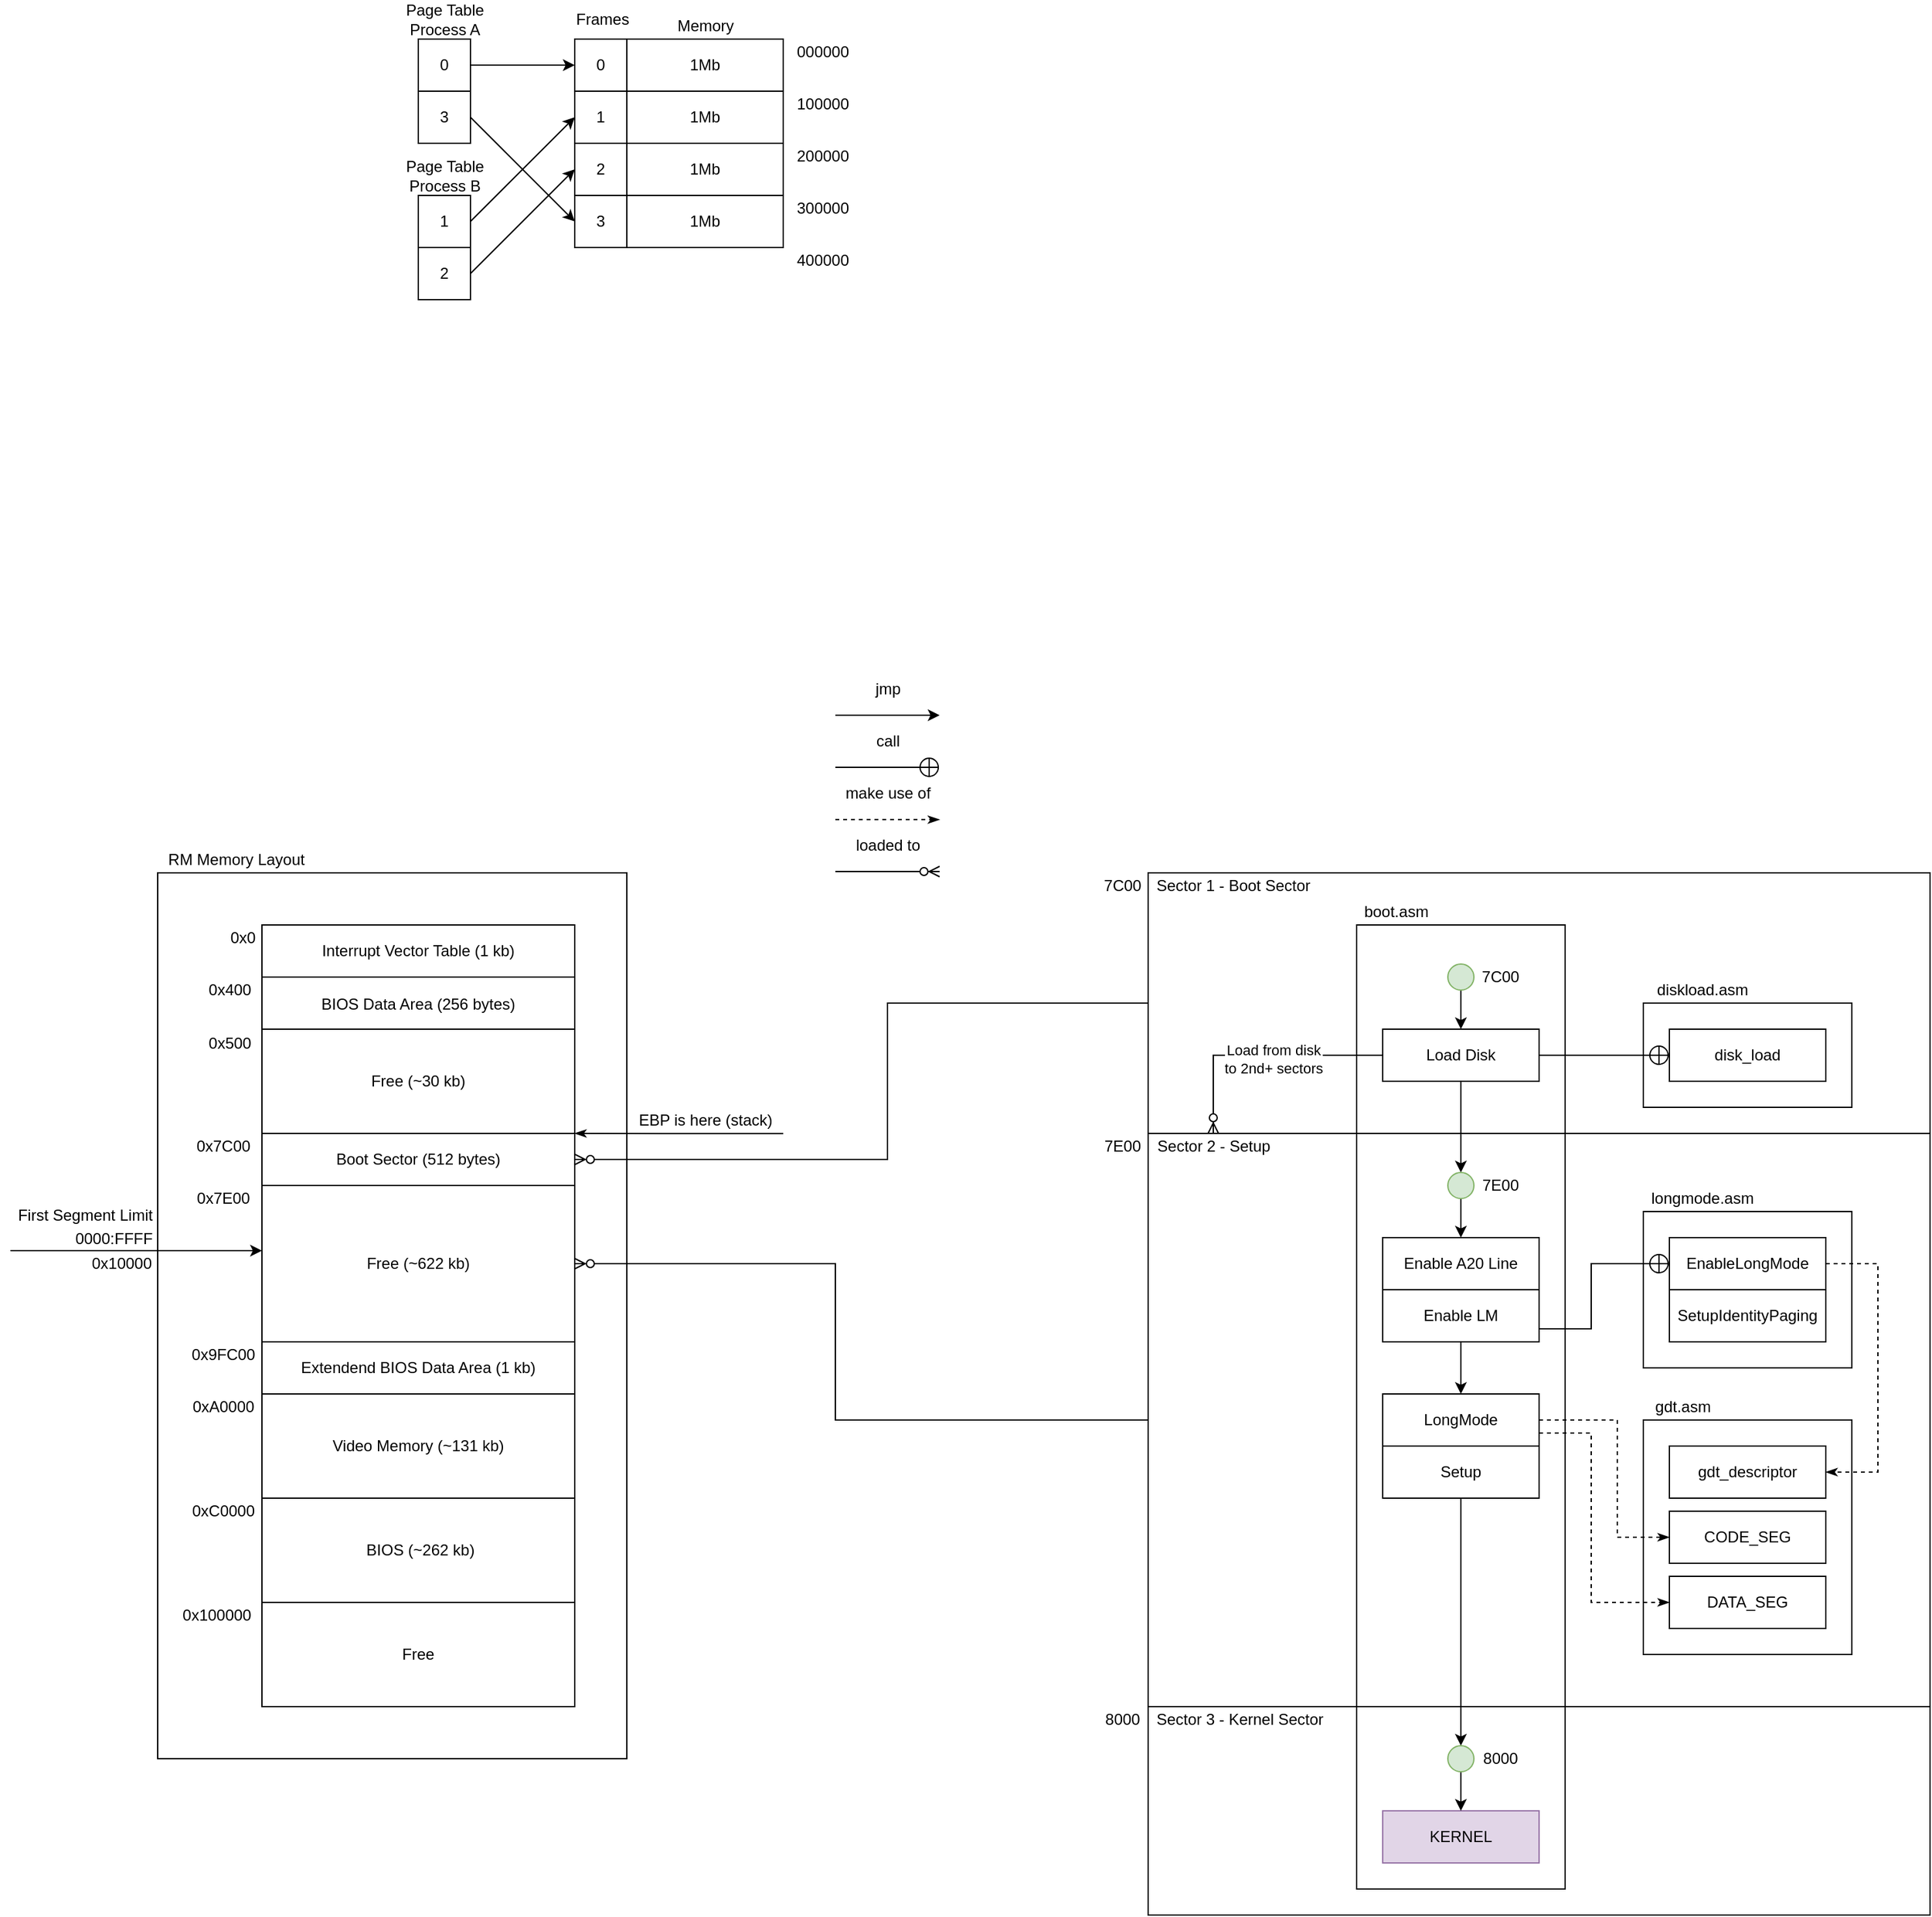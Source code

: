 <mxfile version="13.6.5">
    <diagram id="izmF_bscHp4DHaRj6V_l" name="Page-1">
        <mxGraphModel dx="2512" dy="1630" grid="1" gridSize="10" guides="1" tooltips="1" connect="1" arrows="1" fold="1" page="0" pageScale="1" pageWidth="850" pageHeight="1100" math="0" shadow="0">
            <root>
                <mxCell id="0"/>
                <mxCell id="1" parent="0"/>
                <mxCell id="169" value="" style="whiteSpace=wrap;html=1;fillColor=none;" parent="1" vertex="1">
                    <mxGeometry x="-120" y="520" width="600" height="160" as="geometry"/>
                </mxCell>
                <mxCell id="137" style="rounded=0;orthogonalLoop=1;jettySize=auto;html=1;exitX=0;exitY=0.5;exitDx=0;exitDy=0;entryX=1;entryY=0.5;entryDx=0;entryDy=0;endArrow=ERzeroToMany;endFill=1;edgeStyle=orthogonalEdgeStyle;" parent="1" source="62" target="114" edge="1">
                    <mxGeometry relative="1" as="geometry">
                        <Array as="points">
                            <mxPoint x="-360" y="300"/>
                            <mxPoint x="-360" y="180"/>
                        </Array>
                    </mxGeometry>
                </mxCell>
                <mxCell id="62" value="" style="whiteSpace=wrap;html=1;fillColor=none;" parent="1" vertex="1">
                    <mxGeometry x="-120" y="80" width="600" height="440" as="geometry"/>
                </mxCell>
                <mxCell id="132" style="rounded=0;orthogonalLoop=1;jettySize=auto;html=1;exitX=0;exitY=0.5;exitDx=0;exitDy=0;entryX=1;entryY=0.5;entryDx=0;entryDy=0;endArrow=ERzeroToMany;endFill=1;edgeStyle=orthogonalEdgeStyle;" parent="1" source="63" target="113" edge="1">
                    <mxGeometry relative="1" as="geometry">
                        <Array as="points">
                            <mxPoint x="-320" y="-20"/>
                            <mxPoint x="-320" y="100"/>
                        </Array>
                    </mxGeometry>
                </mxCell>
                <mxCell id="63" value="" style="whiteSpace=wrap;html=1;fillColor=none;" parent="1" vertex="1">
                    <mxGeometry x="-120" y="-120" width="600" height="200" as="geometry"/>
                </mxCell>
                <mxCell id="64" value="" style="whiteSpace=wrap;html=1;fillColor=none;" parent="1" vertex="1">
                    <mxGeometry x="40" y="-80" width="160" height="740" as="geometry"/>
                </mxCell>
                <mxCell id="65" value="boot.asm" style="text;html=1;align=center;verticalAlign=middle;resizable=0;points=[];autosize=1;" parent="1" vertex="1">
                    <mxGeometry x="40" y="-100" width="60" height="20" as="geometry"/>
                </mxCell>
                <mxCell id="66" style="edgeStyle=orthogonalEdgeStyle;rounded=0;orthogonalLoop=1;jettySize=auto;html=1;exitX=1;exitY=0.5;exitDx=0;exitDy=0;startArrow=none;startFill=0;endArrow=circlePlus;endFill=0;entryX=0;entryY=0.5;entryDx=0;entryDy=0;" parent="1" source="68" target="85" edge="1">
                    <mxGeometry relative="1" as="geometry"/>
                </mxCell>
                <mxCell id="107" style="edgeStyle=orthogonalEdgeStyle;rounded=0;orthogonalLoop=1;jettySize=auto;html=1;exitX=0;exitY=0.5;exitDx=0;exitDy=0;entryX=0.5;entryY=0;entryDx=0;entryDy=0;entryPerimeter=0;endArrow=ERzeroToMany;endFill=1;" parent="1" source="68" target="93" edge="1">
                    <mxGeometry relative="1" as="geometry"/>
                </mxCell>
                <mxCell id="108" value="Load from disk&lt;br&gt;to 2nd+ sectors" style="edgeLabel;html=1;align=center;verticalAlign=middle;resizable=0;points=[];" parent="107" vertex="1" connectable="0">
                    <mxGeometry x="-0.111" y="3" relative="1" as="geometry">
                        <mxPoint as="offset"/>
                    </mxGeometry>
                </mxCell>
                <mxCell id="207" style="edgeStyle=orthogonalEdgeStyle;rounded=0;orthogonalLoop=1;jettySize=auto;html=1;exitX=0.5;exitY=1;exitDx=0;exitDy=0;entryX=0.5;entryY=0;entryDx=0;entryDy=0;" parent="1" source="68" target="205" edge="1">
                    <mxGeometry relative="1" as="geometry"/>
                </mxCell>
                <mxCell id="68" value="Load Disk" style="whiteSpace=wrap;html=1;" parent="1" vertex="1">
                    <mxGeometry x="60" width="120" height="40" as="geometry"/>
                </mxCell>
                <mxCell id="81" value="KERNEL" style="whiteSpace=wrap;html=1;fillColor=#e1d5e7;strokeColor=#9673a6;" parent="1" vertex="1">
                    <mxGeometry x="60" y="600" width="120" height="40" as="geometry"/>
                </mxCell>
                <mxCell id="82" value="" style="group" parent="1" vertex="1" connectable="0">
                    <mxGeometry x="280" y="-40" width="160" height="120" as="geometry"/>
                </mxCell>
                <mxCell id="83" value="" style="whiteSpace=wrap;html=1;fillColor=none;" parent="82" vertex="1">
                    <mxGeometry x="-20" y="20" width="160" height="80" as="geometry"/>
                </mxCell>
                <mxCell id="84" value="diskload.asm" style="text;html=1;align=center;verticalAlign=middle;resizable=0;points=[];autosize=1;" parent="82" vertex="1">
                    <mxGeometry x="-20" width="90" height="20" as="geometry"/>
                </mxCell>
                <mxCell id="85" value="disk_load" style="whiteSpace=wrap;html=1;" parent="82" vertex="1">
                    <mxGeometry y="40" width="120" height="40" as="geometry"/>
                </mxCell>
                <mxCell id="92" value="Sector 1 - Boot Sector" style="text;html=1;align=center;verticalAlign=middle;resizable=0;points=[];autosize=1;" parent="1" vertex="1">
                    <mxGeometry x="-120" y="-120" width="130" height="20" as="geometry"/>
                </mxCell>
                <mxCell id="93" value="Sector 2 - Setup" style="text;html=1;align=center;verticalAlign=middle;resizable=0;points=[];autosize=1;" parent="1" vertex="1">
                    <mxGeometry x="-120" y="80" width="100" height="20" as="geometry"/>
                </mxCell>
                <mxCell id="163" style="edgeStyle=orthogonalEdgeStyle;rounded=0;orthogonalLoop=1;jettySize=auto;html=1;exitX=0.5;exitY=1;exitDx=0;exitDy=0;entryX=0.5;entryY=0;entryDx=0;entryDy=0;" parent="1" source="89" target="96" edge="1">
                    <mxGeometry relative="1" as="geometry"/>
                </mxCell>
                <mxCell id="165" style="edgeStyle=orthogonalEdgeStyle;rounded=0;orthogonalLoop=1;jettySize=auto;html=1;exitX=1;exitY=0.75;exitDx=0;exitDy=0;entryX=0;entryY=0.5;entryDx=0;entryDy=0;endFill=0;endArrow=circlePlus;startFill=0;" parent="1" source="89" target="157" edge="1">
                    <mxGeometry relative="1" as="geometry">
                        <Array as="points">
                            <mxPoint x="220" y="230"/>
                            <mxPoint x="220" y="180"/>
                            <mxPoint x="280" y="180"/>
                        </Array>
                    </mxGeometry>
                </mxCell>
                <mxCell id="89" value="Enable LM" style="whiteSpace=wrap;html=1;" parent="1" vertex="1">
                    <mxGeometry x="60" y="200" width="120" height="40" as="geometry"/>
                </mxCell>
                <mxCell id="74" value="" style="whiteSpace=wrap;html=1;fillColor=none;" parent="1" vertex="1">
                    <mxGeometry x="260" y="300" width="160" height="180" as="geometry"/>
                </mxCell>
                <mxCell id="75" value="gdt_descriptor" style="whiteSpace=wrap;html=1;" parent="1" vertex="1">
                    <mxGeometry x="280" y="320" width="120" height="40" as="geometry"/>
                </mxCell>
                <mxCell id="76" value="gdt.asm" style="text;html=1;align=center;verticalAlign=middle;resizable=0;points=[];autosize=1;" parent="1" vertex="1">
                    <mxGeometry x="260" y="280" width="60" height="20" as="geometry"/>
                </mxCell>
                <mxCell id="77" value="CODE_SEG" style="whiteSpace=wrap;html=1;" parent="1" vertex="1">
                    <mxGeometry x="280" y="370" width="120" height="40" as="geometry"/>
                </mxCell>
                <mxCell id="78" value="DATA_SEG" style="whiteSpace=wrap;html=1;" parent="1" vertex="1">
                    <mxGeometry x="280" y="420" width="120" height="40" as="geometry"/>
                </mxCell>
                <mxCell id="164" style="edgeStyle=orthogonalEdgeStyle;rounded=0;orthogonalLoop=1;jettySize=auto;html=1;exitX=1;exitY=0.5;exitDx=0;exitDy=0;entryX=0;entryY=0.5;entryDx=0;entryDy=0;dashed=1;endFill=1;endArrow=classicThin;" parent="1" source="96" target="77" edge="1">
                    <mxGeometry relative="1" as="geometry">
                        <Array as="points">
                            <mxPoint x="240" y="300"/>
                            <mxPoint x="240" y="390"/>
                        </Array>
                    </mxGeometry>
                </mxCell>
                <mxCell id="168" style="edgeStyle=orthogonalEdgeStyle;rounded=0;orthogonalLoop=1;jettySize=auto;html=1;exitX=1;exitY=0.75;exitDx=0;exitDy=0;entryX=0;entryY=0.5;entryDx=0;entryDy=0;dashed=1;endFill=1;endArrow=classicThin;" parent="1" source="96" target="78" edge="1">
                    <mxGeometry relative="1" as="geometry">
                        <Array as="points">
                            <mxPoint x="220" y="310"/>
                            <mxPoint x="220" y="440"/>
                        </Array>
                    </mxGeometry>
                </mxCell>
                <mxCell id="96" value="LongMode" style="whiteSpace=wrap;html=1;" parent="1" vertex="1">
                    <mxGeometry x="60" y="280" width="120" height="40" as="geometry"/>
                </mxCell>
                <mxCell id="103" style="edgeStyle=orthogonalEdgeStyle;rounded=0;orthogonalLoop=1;jettySize=auto;html=1;exitX=0.5;exitY=1;exitDx=0;exitDy=0;entryX=0.5;entryY=0;entryDx=0;entryDy=0;" parent="1" source="100" target="68" edge="1">
                    <mxGeometry relative="1" as="geometry"/>
                </mxCell>
                <mxCell id="100" value="" style="ellipse;whiteSpace=wrap;html=1;aspect=fixed;fillColor=#d5e8d4;strokeColor=#82b366;" parent="1" vertex="1">
                    <mxGeometry x="110" y="-50" width="20" height="20" as="geometry"/>
                </mxCell>
                <mxCell id="104" value="Enable A20 Line" style="whiteSpace=wrap;html=1;" parent="1" vertex="1">
                    <mxGeometry x="60" y="160" width="120" height="40" as="geometry"/>
                </mxCell>
                <mxCell id="39" style="edgeStyle=orthogonalEdgeStyle;rounded=0;orthogonalLoop=1;jettySize=auto;html=1;startArrow=none;startFill=0;endArrow=circlePlus;endFill=0;" parent="1" edge="1">
                    <mxGeometry relative="1" as="geometry">
                        <mxPoint x="-360" y="-201" as="sourcePoint"/>
                        <mxPoint x="-280" y="-201" as="targetPoint"/>
                    </mxGeometry>
                </mxCell>
                <mxCell id="40" value="call" style="text;html=1;align=center;verticalAlign=middle;resizable=0;points=[];autosize=1;" parent="1" vertex="1">
                    <mxGeometry x="-335" y="-231" width="30" height="20" as="geometry"/>
                </mxCell>
                <mxCell id="41" style="edgeStyle=orthogonalEdgeStyle;rounded=0;orthogonalLoop=1;jettySize=auto;html=1;startArrow=none;endArrow=classic;" parent="1" edge="1">
                    <mxGeometry relative="1" as="geometry">
                        <mxPoint x="-360" y="-241" as="sourcePoint"/>
                        <mxPoint x="-280" y="-241" as="targetPoint"/>
                    </mxGeometry>
                </mxCell>
                <mxCell id="42" value="jmp" style="text;html=1;align=center;verticalAlign=middle;resizable=0;points=[];autosize=1;" parent="1" vertex="1">
                    <mxGeometry x="-335" y="-271" width="30" height="20" as="geometry"/>
                </mxCell>
                <mxCell id="43" style="edgeStyle=orthogonalEdgeStyle;rounded=0;orthogonalLoop=1;jettySize=auto;html=1;startArrow=none;endArrow=classicThin;dashed=1;endFill=1;" parent="1" edge="1">
                    <mxGeometry relative="1" as="geometry">
                        <mxPoint x="-360" y="-160.82" as="sourcePoint"/>
                        <mxPoint x="-280" y="-160.82" as="targetPoint"/>
                    </mxGeometry>
                </mxCell>
                <mxCell id="44" value="make use of" style="text;html=1;align=center;verticalAlign=middle;resizable=0;points=[];autosize=1;" parent="1" vertex="1">
                    <mxGeometry x="-360" y="-190.82" width="80" height="20" as="geometry"/>
                </mxCell>
                <mxCell id="134" value="loaded to" style="text;html=1;align=center;verticalAlign=middle;resizable=0;points=[];autosize=1;" parent="1" vertex="1">
                    <mxGeometry x="-350" y="-151" width="60" height="20" as="geometry"/>
                </mxCell>
                <mxCell id="135" style="edgeStyle=orthogonalEdgeStyle;rounded=0;orthogonalLoop=1;jettySize=auto;html=1;startArrow=none;endArrow=ERzeroToMany;endFill=1;" parent="1" edge="1">
                    <mxGeometry relative="1" as="geometry">
                        <mxPoint x="-360.0" y="-121.0" as="sourcePoint"/>
                        <mxPoint x="-280.0" y="-121.0" as="targetPoint"/>
                    </mxGeometry>
                </mxCell>
                <mxCell id="138" value="" style="group" parent="1" vertex="1" connectable="0">
                    <mxGeometry x="-880" y="-140" width="360" height="700" as="geometry"/>
                </mxCell>
                <mxCell id="129" value="" style="rounded=0;whiteSpace=wrap;html=1;fillColor=none;" parent="138" vertex="1">
                    <mxGeometry y="20" width="360" height="680" as="geometry"/>
                </mxCell>
                <mxCell id="110" value="&lt;div&gt;Interrupt Vector Table (1 kb)&lt;/div&gt;" style="rounded=0;whiteSpace=wrap;html=1;" parent="138" vertex="1">
                    <mxGeometry x="80" y="60" width="240" height="40" as="geometry"/>
                </mxCell>
                <mxCell id="111" value="&lt;div&gt;BIOS Data Area (256 bytes)&lt;/div&gt;" style="rounded=0;whiteSpace=wrap;html=1;" parent="138" vertex="1">
                    <mxGeometry x="80" y="100" width="240" height="41" as="geometry"/>
                </mxCell>
                <mxCell id="112" value="Free (~30 kb)" style="rounded=0;whiteSpace=wrap;html=1;" parent="138" vertex="1">
                    <mxGeometry x="80" y="140" width="240" height="80" as="geometry"/>
                </mxCell>
                <mxCell id="113" value="&lt;div&gt;Boot Sector (512 bytes)&lt;/div&gt;" style="rounded=0;whiteSpace=wrap;html=1;" parent="138" vertex="1">
                    <mxGeometry x="80" y="220" width="240" height="40" as="geometry"/>
                </mxCell>
                <mxCell id="114" value="&lt;div&gt;Free (~622 kb)&lt;/div&gt;" style="rounded=0;whiteSpace=wrap;html=1;" parent="138" vertex="1">
                    <mxGeometry x="80" y="260" width="240" height="120" as="geometry"/>
                </mxCell>
                <mxCell id="115" value="&lt;div&gt;Extendend BIOS Data Area (1 kb)&lt;/div&gt;" style="rounded=0;whiteSpace=wrap;html=1;" parent="138" vertex="1">
                    <mxGeometry x="80" y="380" width="240" height="40" as="geometry"/>
                </mxCell>
                <mxCell id="117" value="&lt;div&gt;Video Memory (~131 kb)&lt;/div&gt;" style="rounded=0;whiteSpace=wrap;html=1;" parent="138" vertex="1">
                    <mxGeometry x="80" y="420" width="240" height="80" as="geometry"/>
                </mxCell>
                <mxCell id="118" value="&lt;div&gt;&amp;nbsp;BIOS (~262 kb)&lt;/div&gt;" style="rounded=0;whiteSpace=wrap;html=1;" parent="138" vertex="1">
                    <mxGeometry x="80" y="500" width="240" height="80" as="geometry"/>
                </mxCell>
                <mxCell id="119" value="&lt;div&gt;Free&lt;/div&gt;" style="rounded=0;whiteSpace=wrap;html=1;" parent="138" vertex="1">
                    <mxGeometry x="80" y="580" width="240" height="80" as="geometry"/>
                </mxCell>
                <mxCell id="120" value="0x0" style="text;html=1;align=center;verticalAlign=middle;resizable=0;points=[];autosize=1;" parent="138" vertex="1">
                    <mxGeometry x="50" y="60" width="30" height="20" as="geometry"/>
                </mxCell>
                <mxCell id="121" value="0x400" style="text;html=1;align=center;verticalAlign=middle;resizable=0;points=[];autosize=1;" parent="138" vertex="1">
                    <mxGeometry x="30" y="100" width="50" height="20" as="geometry"/>
                </mxCell>
                <mxCell id="122" value="0x500" style="text;html=1;align=center;verticalAlign=middle;resizable=0;points=[];autosize=1;" parent="138" vertex="1">
                    <mxGeometry x="30" y="141" width="50" height="20" as="geometry"/>
                </mxCell>
                <mxCell id="123" value="0x7C00" style="text;html=1;align=center;verticalAlign=middle;resizable=0;points=[];autosize=1;" parent="138" vertex="1">
                    <mxGeometry x="20" y="220" width="60" height="20" as="geometry"/>
                </mxCell>
                <mxCell id="124" value="0x7E00" style="text;html=1;align=center;verticalAlign=middle;resizable=0;points=[];autosize=1;" parent="138" vertex="1">
                    <mxGeometry x="20" y="260" width="60" height="20" as="geometry"/>
                </mxCell>
                <mxCell id="125" value="0x9FC00" style="text;html=1;align=center;verticalAlign=middle;resizable=0;points=[];autosize=1;" parent="138" vertex="1">
                    <mxGeometry x="20" y="380" width="60" height="20" as="geometry"/>
                </mxCell>
                <mxCell id="126" value="0xA0000" style="text;html=1;align=center;verticalAlign=middle;resizable=0;points=[];autosize=1;" parent="138" vertex="1">
                    <mxGeometry x="20" y="420" width="60" height="20" as="geometry"/>
                </mxCell>
                <mxCell id="127" value="0xC0000" style="text;html=1;align=center;verticalAlign=middle;resizable=0;points=[];autosize=1;" parent="138" vertex="1">
                    <mxGeometry x="20" y="500" width="60" height="20" as="geometry"/>
                </mxCell>
                <mxCell id="128" value="0x100000" style="text;html=1;align=center;verticalAlign=middle;resizable=0;points=[];autosize=1;" parent="138" vertex="1">
                    <mxGeometry x="10" y="580" width="70" height="20" as="geometry"/>
                </mxCell>
                <mxCell id="130" value="RM Memory Layout" style="text;html=1;align=center;verticalAlign=middle;resizable=0;points=[];autosize=1;" parent="138" vertex="1">
                    <mxGeometry width="120" height="20" as="geometry"/>
                </mxCell>
                <mxCell id="143" value="EBP is here (stack)" style="text;html=1;align=center;verticalAlign=middle;resizable=0;points=[];autosize=1;" parent="1" vertex="1">
                    <mxGeometry x="-520" y="60" width="120" height="20" as="geometry"/>
                </mxCell>
                <mxCell id="141" value="" style="endArrow=classicThin;html=1;endFill=1;" parent="1" edge="1">
                    <mxGeometry width="50" height="50" relative="1" as="geometry">
                        <mxPoint x="-400" y="80.18" as="sourcePoint"/>
                        <mxPoint x="-560" y="80" as="targetPoint"/>
                    </mxGeometry>
                </mxCell>
                <mxCell id="151" value="0x10000" style="text;html=1;align=center;verticalAlign=middle;resizable=0;points=[];autosize=1;" parent="1" vertex="1">
                    <mxGeometry x="-936" y="171" width="56" height="18" as="geometry"/>
                </mxCell>
                <mxCell id="152" value="" style="endArrow=classic;html=1;entryX=0;entryY=0.75;entryDx=0;entryDy=0;" parent="1" edge="1">
                    <mxGeometry width="50" height="50" relative="1" as="geometry">
                        <mxPoint x="-993" y="170" as="sourcePoint"/>
                        <mxPoint x="-800" y="170" as="targetPoint"/>
                    </mxGeometry>
                </mxCell>
                <mxCell id="153" value="First Segment Limit" style="text;html=1;align=center;verticalAlign=middle;resizable=0;points=[];autosize=1;" parent="1" vertex="1">
                    <mxGeometry x="-993" y="134" width="113" height="18" as="geometry"/>
                </mxCell>
                <mxCell id="154" value="0000:FFFF" style="text;html=1;align=center;verticalAlign=middle;resizable=0;points=[];autosize=1;" parent="1" vertex="1">
                    <mxGeometry x="-949" y="152" width="69" height="18" as="geometry"/>
                </mxCell>
                <mxCell id="155" value="" style="whiteSpace=wrap;html=1;fillColor=none;" parent="1" vertex="1">
                    <mxGeometry x="260" y="140" width="160" height="120" as="geometry"/>
                </mxCell>
                <mxCell id="156" value="longmode.asm" style="text;html=1;align=center;verticalAlign=middle;resizable=0;points=[];autosize=1;" parent="1" vertex="1">
                    <mxGeometry x="260" y="120" width="90" height="20" as="geometry"/>
                </mxCell>
                <mxCell id="167" style="edgeStyle=orthogonalEdgeStyle;rounded=0;orthogonalLoop=1;jettySize=auto;html=1;exitX=1;exitY=0.5;exitDx=0;exitDy=0;entryX=1;entryY=0.5;entryDx=0;entryDy=0;dashed=1;endFill=1;endArrow=classicThin;" parent="1" source="157" target="75" edge="1">
                    <mxGeometry relative="1" as="geometry">
                        <Array as="points">
                            <mxPoint x="440" y="180"/>
                            <mxPoint x="440" y="340"/>
                        </Array>
                    </mxGeometry>
                </mxCell>
                <mxCell id="157" value="EnableLongMode" style="whiteSpace=wrap;html=1;" parent="1" vertex="1">
                    <mxGeometry x="280" y="160" width="120" height="40" as="geometry"/>
                </mxCell>
                <mxCell id="162" value="SetupIdentityPaging" style="whiteSpace=wrap;html=1;" parent="1" vertex="1">
                    <mxGeometry x="280" y="200" width="120" height="40" as="geometry"/>
                </mxCell>
                <mxCell id="170" value="Sector 3 - Kernel Sector" style="text;html=1;align=center;verticalAlign=middle;resizable=0;points=[];autosize=1;" parent="1" vertex="1">
                    <mxGeometry x="-120" y="520" width="140" height="20" as="geometry"/>
                </mxCell>
                <mxCell id="211" style="edgeStyle=orthogonalEdgeStyle;rounded=0;orthogonalLoop=1;jettySize=auto;html=1;exitX=0.5;exitY=1;exitDx=0;exitDy=0;entryX=0.5;entryY=0;entryDx=0;entryDy=0;" parent="1" source="171" target="209" edge="1">
                    <mxGeometry relative="1" as="geometry"/>
                </mxCell>
                <mxCell id="171" value="Setup" style="whiteSpace=wrap;html=1;" parent="1" vertex="1">
                    <mxGeometry x="60" y="320" width="120" height="40" as="geometry"/>
                </mxCell>
                <mxCell id="199" value="7C00" style="text;html=1;align=center;verticalAlign=middle;resizable=0;points=[];autosize=1;" parent="1" vertex="1">
                    <mxGeometry x="-160" y="-120" width="40" height="20" as="geometry"/>
                </mxCell>
                <mxCell id="200" value="7E00" style="text;html=1;align=center;verticalAlign=middle;resizable=0;points=[];autosize=1;" parent="1" vertex="1">
                    <mxGeometry x="-160" y="80" width="40" height="20" as="geometry"/>
                </mxCell>
                <mxCell id="201" value="8000" style="text;html=1;align=center;verticalAlign=middle;resizable=0;points=[];autosize=1;" parent="1" vertex="1">
                    <mxGeometry x="-160" y="520" width="40" height="20" as="geometry"/>
                </mxCell>
                <mxCell id="206" style="edgeStyle=orthogonalEdgeStyle;rounded=0;orthogonalLoop=1;jettySize=auto;html=1;exitX=0.5;exitY=1;exitDx=0;exitDy=0;entryX=0.5;entryY=0;entryDx=0;entryDy=0;" parent="1" source="205" target="104" edge="1">
                    <mxGeometry relative="1" as="geometry"/>
                </mxCell>
                <mxCell id="205" value="" style="ellipse;whiteSpace=wrap;html=1;aspect=fixed;fillColor=#d5e8d4;strokeColor=#82b366;" parent="1" vertex="1">
                    <mxGeometry x="110" y="110" width="20" height="20" as="geometry"/>
                </mxCell>
                <mxCell id="208" value="7E00" style="text;html=1;align=center;verticalAlign=middle;resizable=0;points=[];autosize=1;" parent="1" vertex="1">
                    <mxGeometry x="130" y="110" width="40" height="20" as="geometry"/>
                </mxCell>
                <mxCell id="210" style="edgeStyle=orthogonalEdgeStyle;rounded=0;orthogonalLoop=1;jettySize=auto;html=1;exitX=0.5;exitY=1;exitDx=0;exitDy=0;entryX=0.5;entryY=0;entryDx=0;entryDy=0;" parent="1" source="209" target="81" edge="1">
                    <mxGeometry relative="1" as="geometry"/>
                </mxCell>
                <mxCell id="209" value="" style="ellipse;whiteSpace=wrap;html=1;aspect=fixed;fillColor=#d5e8d4;strokeColor=#82b366;" parent="1" vertex="1">
                    <mxGeometry x="110" y="550" width="20" height="20" as="geometry"/>
                </mxCell>
                <mxCell id="212" value="8000" style="text;html=1;align=center;verticalAlign=middle;resizable=0;points=[];autosize=1;" parent="1" vertex="1">
                    <mxGeometry x="130" y="550" width="40" height="20" as="geometry"/>
                </mxCell>
                <mxCell id="213" value="7C00" style="text;html=1;align=center;verticalAlign=middle;resizable=0;points=[];autosize=1;" parent="1" vertex="1">
                    <mxGeometry x="130" y="-50" width="40" height="20" as="geometry"/>
                </mxCell>
                <mxCell id="214" value="1Mb" style="whiteSpace=wrap;html=1;" vertex="1" parent="1">
                    <mxGeometry x="-520" y="-760" width="120" height="40" as="geometry"/>
                </mxCell>
                <mxCell id="215" value="1Mb" style="whiteSpace=wrap;html=1;" vertex="1" parent="1">
                    <mxGeometry x="-520" y="-720" width="120" height="40" as="geometry"/>
                </mxCell>
                <mxCell id="216" value="&lt;span&gt;1Mb&lt;/span&gt;" style="whiteSpace=wrap;html=1;" vertex="1" parent="1">
                    <mxGeometry x="-520" y="-680" width="120" height="40" as="geometry"/>
                </mxCell>
                <mxCell id="217" value="&lt;span&gt;1Mb&lt;/span&gt;" style="whiteSpace=wrap;html=1;" vertex="1" parent="1">
                    <mxGeometry x="-520" y="-640" width="120" height="40" as="geometry"/>
                </mxCell>
                <mxCell id="218" value="000000" style="text;html=1;align=center;verticalAlign=middle;resizable=0;points=[];autosize=1;" vertex="1" parent="1">
                    <mxGeometry x="-400" y="-760" width="60" height="20" as="geometry"/>
                </mxCell>
                <mxCell id="219" value="100000" style="text;html=1;align=center;verticalAlign=middle;resizable=0;points=[];autosize=1;" vertex="1" parent="1">
                    <mxGeometry x="-400" y="-720" width="60" height="20" as="geometry"/>
                </mxCell>
                <mxCell id="220" value="200000" style="text;html=1;align=center;verticalAlign=middle;resizable=0;points=[];autosize=1;" vertex="1" parent="1">
                    <mxGeometry x="-400" y="-680" width="60" height="20" as="geometry"/>
                </mxCell>
                <mxCell id="221" value="300000" style="text;html=1;align=center;verticalAlign=middle;resizable=0;points=[];autosize=1;" vertex="1" parent="1">
                    <mxGeometry x="-400" y="-640" width="60" height="20" as="geometry"/>
                </mxCell>
                <mxCell id="222" value="400000" style="text;html=1;align=center;verticalAlign=middle;resizable=0;points=[];autosize=1;" vertex="1" parent="1">
                    <mxGeometry x="-400" y="-600" width="60" height="20" as="geometry"/>
                </mxCell>
                <mxCell id="235" style="edgeStyle=orthogonalEdgeStyle;rounded=0;orthogonalLoop=1;jettySize=auto;html=1;exitX=1;exitY=0.5;exitDx=0;exitDy=0;entryX=0;entryY=0.5;entryDx=0;entryDy=0;" edge="1" parent="1" source="223" target="225">
                    <mxGeometry relative="1" as="geometry"/>
                </mxCell>
                <mxCell id="223" value="0" style="whiteSpace=wrap;html=1;" vertex="1" parent="1">
                    <mxGeometry x="-680" y="-760" width="40" height="40" as="geometry"/>
                </mxCell>
                <mxCell id="224" value="Page Table&lt;br&gt;Process A" style="text;html=1;align=center;verticalAlign=middle;resizable=0;points=[];autosize=1;" vertex="1" parent="1">
                    <mxGeometry x="-700" y="-790" width="80" height="30" as="geometry"/>
                </mxCell>
                <mxCell id="225" value="0" style="whiteSpace=wrap;html=1;" vertex="1" parent="1">
                    <mxGeometry x="-560" y="-760" width="40" height="40" as="geometry"/>
                </mxCell>
                <mxCell id="226" value="Frames" style="text;html=1;align=center;verticalAlign=middle;resizable=0;points=[];autosize=1;" vertex="1" parent="1">
                    <mxGeometry x="-565" y="-784" width="51" height="18" as="geometry"/>
                </mxCell>
                <mxCell id="227" value="1" style="whiteSpace=wrap;html=1;" vertex="1" parent="1">
                    <mxGeometry x="-560" y="-720" width="40" height="40" as="geometry"/>
                </mxCell>
                <mxCell id="228" value="2" style="whiteSpace=wrap;html=1;" vertex="1" parent="1">
                    <mxGeometry x="-560" y="-680" width="40" height="40" as="geometry"/>
                </mxCell>
                <mxCell id="229" value="3" style="whiteSpace=wrap;html=1;" vertex="1" parent="1">
                    <mxGeometry x="-560" y="-640" width="40" height="40" as="geometry"/>
                </mxCell>
                <mxCell id="230" value="Memory" style="text;html=1;align=center;verticalAlign=middle;resizable=0;points=[];autosize=1;" vertex="1" parent="1">
                    <mxGeometry x="-490" y="-780" width="60" height="20" as="geometry"/>
                </mxCell>
                <mxCell id="237" style="rounded=0;orthogonalLoop=1;jettySize=auto;html=1;exitX=1;exitY=0.5;exitDx=0;exitDy=0;entryX=0;entryY=0.5;entryDx=0;entryDy=0;" edge="1" parent="1" source="231" target="227">
                    <mxGeometry relative="1" as="geometry"/>
                </mxCell>
                <mxCell id="231" value="1" style="whiteSpace=wrap;html=1;" vertex="1" parent="1">
                    <mxGeometry x="-680" y="-640" width="40" height="40" as="geometry"/>
                </mxCell>
                <mxCell id="232" value="Page Table&lt;br&gt;Process B" style="text;html=1;align=center;verticalAlign=middle;resizable=0;points=[];autosize=1;" vertex="1" parent="1">
                    <mxGeometry x="-700" y="-670" width="80" height="30" as="geometry"/>
                </mxCell>
                <mxCell id="236" style="rounded=0;orthogonalLoop=1;jettySize=auto;html=1;exitX=1;exitY=0.5;exitDx=0;exitDy=0;entryX=0;entryY=0.5;entryDx=0;entryDy=0;" edge="1" parent="1" source="233" target="229">
                    <mxGeometry relative="1" as="geometry"/>
                </mxCell>
                <mxCell id="233" value="3" style="whiteSpace=wrap;html=1;" vertex="1" parent="1">
                    <mxGeometry x="-680" y="-720" width="40" height="40" as="geometry"/>
                </mxCell>
                <mxCell id="238" style="edgeStyle=none;rounded=0;orthogonalLoop=1;jettySize=auto;html=1;exitX=1;exitY=0.5;exitDx=0;exitDy=0;entryX=0;entryY=0.5;entryDx=0;entryDy=0;" edge="1" parent="1" source="234" target="228">
                    <mxGeometry relative="1" as="geometry"/>
                </mxCell>
                <mxCell id="234" value="2" style="whiteSpace=wrap;html=1;" vertex="1" parent="1">
                    <mxGeometry x="-680" y="-600" width="40" height="40" as="geometry"/>
                </mxCell>
            </root>
        </mxGraphModel>
    </diagram>
</mxfile>